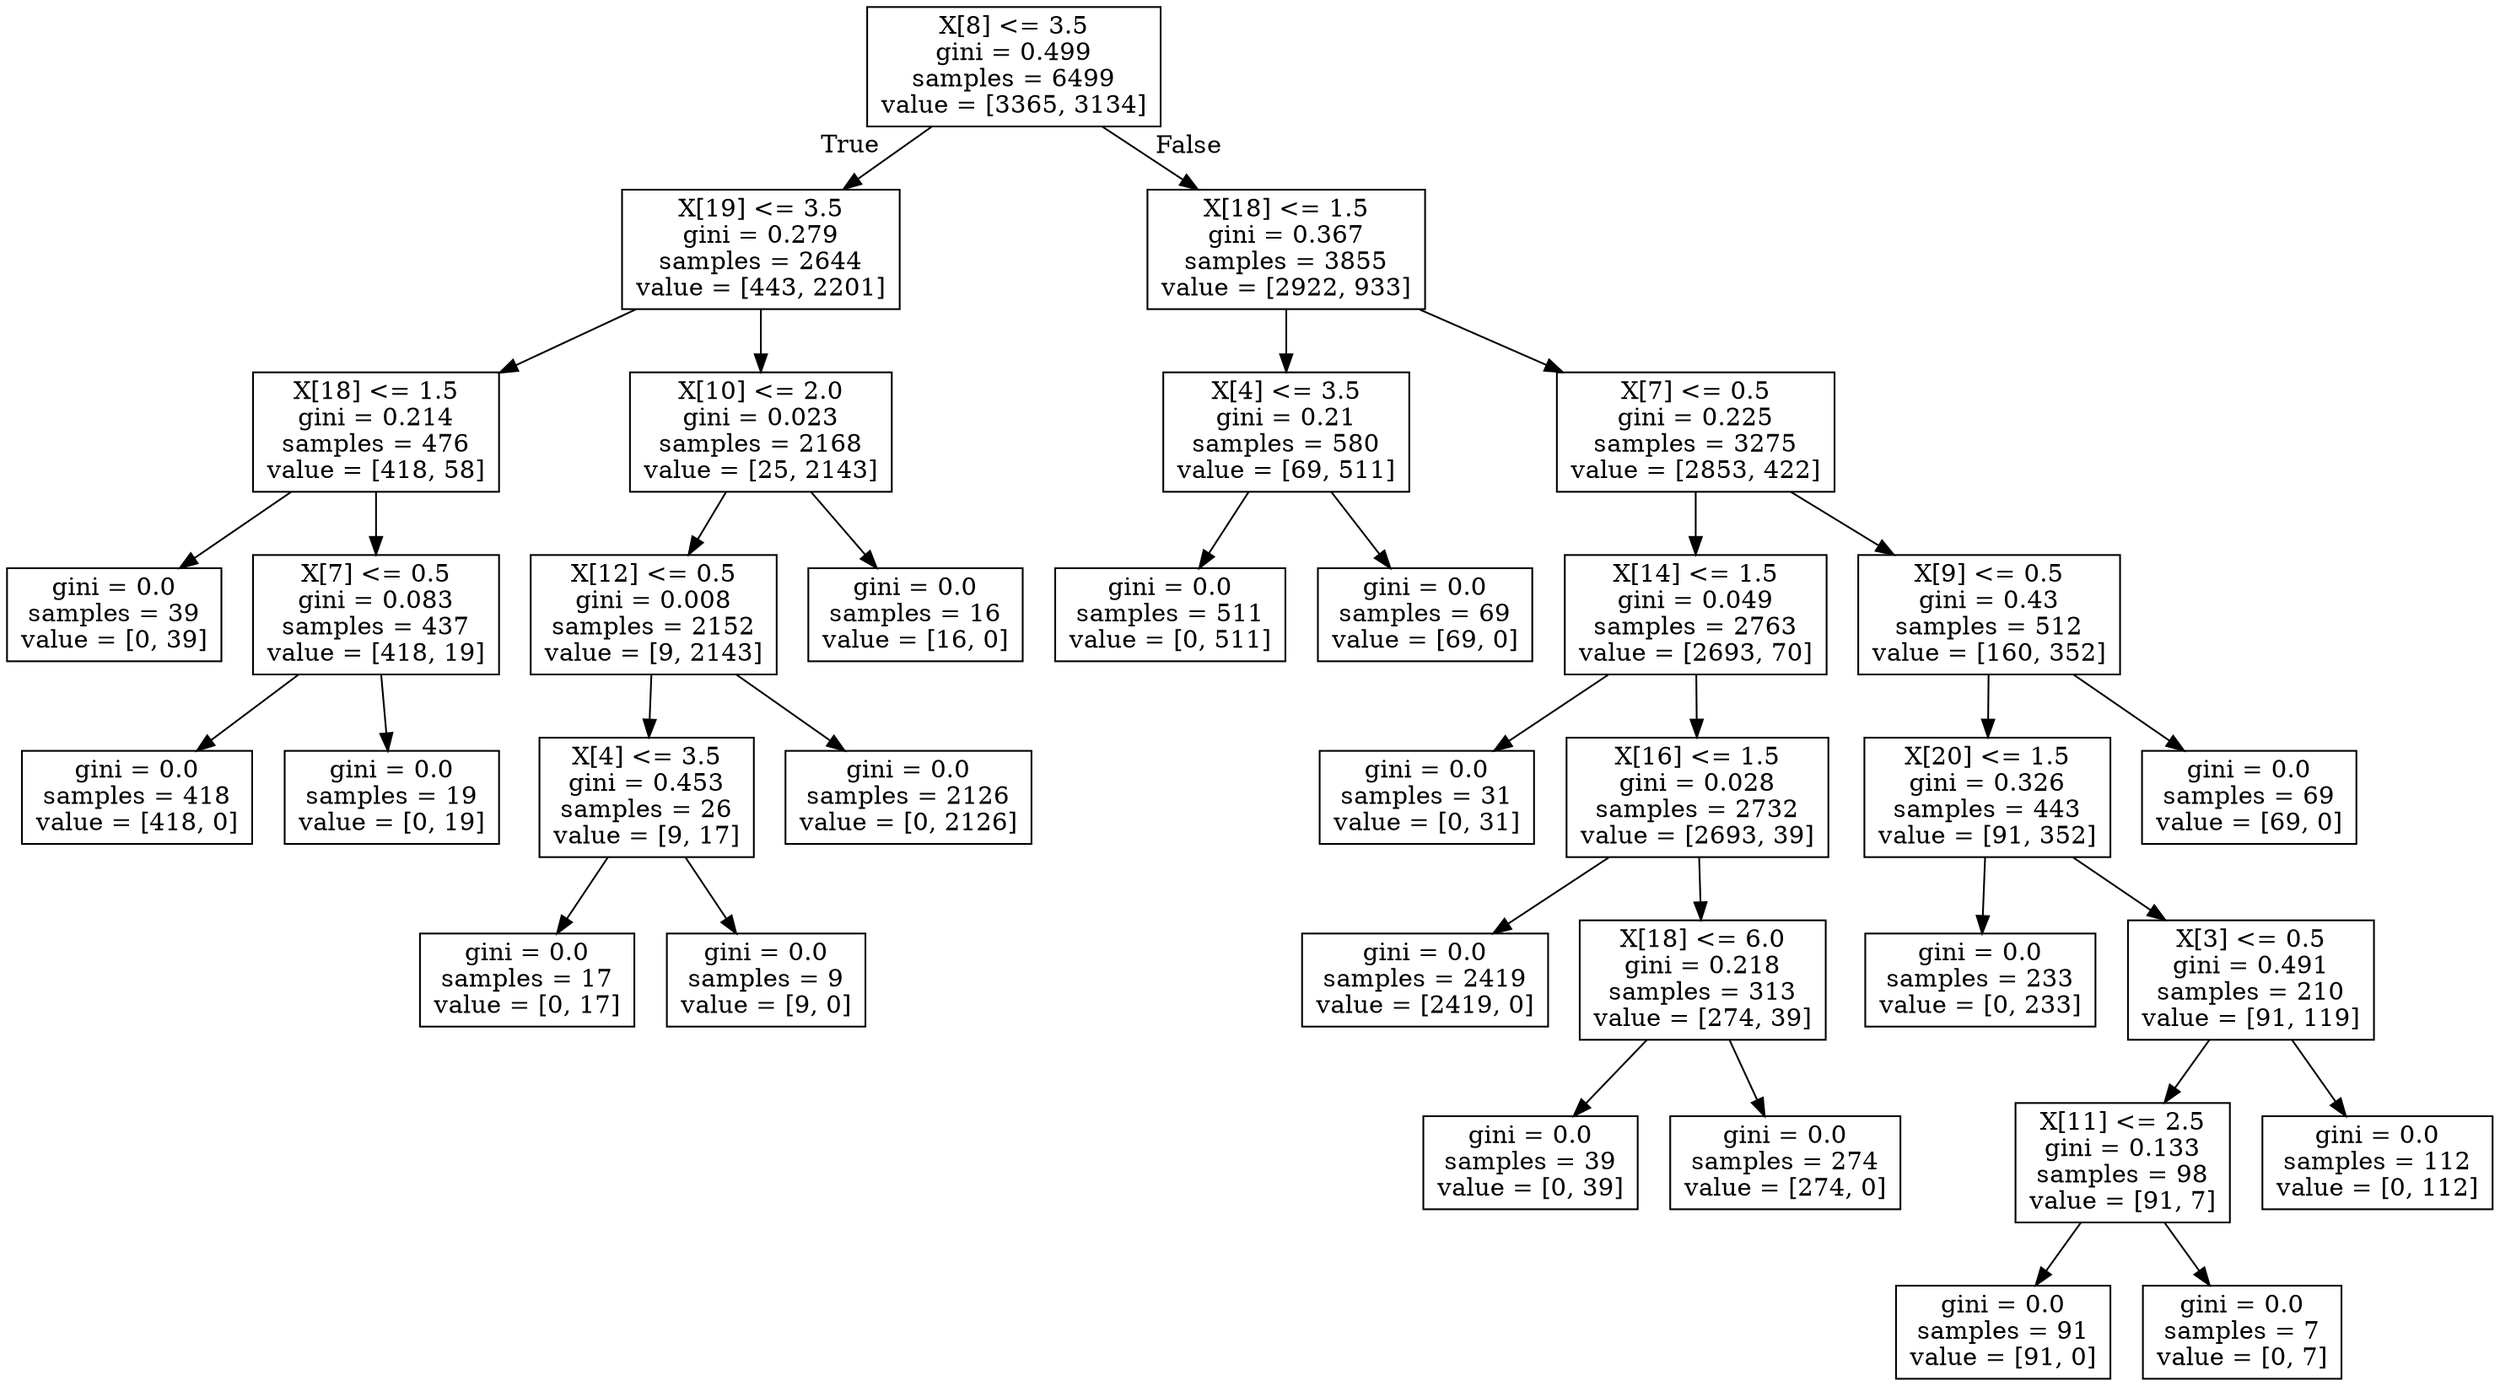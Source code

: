 digraph Tree {
node [shape=box] ;
0 [label="X[8] <= 3.5\ngini = 0.499\nsamples = 6499\nvalue = [3365, 3134]"] ;
1 [label="X[19] <= 3.5\ngini = 0.279\nsamples = 2644\nvalue = [443, 2201]"] ;
0 -> 1 [labeldistance=2.5, labelangle=45, headlabel="True"] ;
2 [label="X[18] <= 1.5\ngini = 0.214\nsamples = 476\nvalue = [418, 58]"] ;
1 -> 2 ;
3 [label="gini = 0.0\nsamples = 39\nvalue = [0, 39]"] ;
2 -> 3 ;
4 [label="X[7] <= 0.5\ngini = 0.083\nsamples = 437\nvalue = [418, 19]"] ;
2 -> 4 ;
5 [label="gini = 0.0\nsamples = 418\nvalue = [418, 0]"] ;
4 -> 5 ;
6 [label="gini = 0.0\nsamples = 19\nvalue = [0, 19]"] ;
4 -> 6 ;
7 [label="X[10] <= 2.0\ngini = 0.023\nsamples = 2168\nvalue = [25, 2143]"] ;
1 -> 7 ;
8 [label="X[12] <= 0.5\ngini = 0.008\nsamples = 2152\nvalue = [9, 2143]"] ;
7 -> 8 ;
9 [label="X[4] <= 3.5\ngini = 0.453\nsamples = 26\nvalue = [9, 17]"] ;
8 -> 9 ;
10 [label="gini = 0.0\nsamples = 17\nvalue = [0, 17]"] ;
9 -> 10 ;
11 [label="gini = 0.0\nsamples = 9\nvalue = [9, 0]"] ;
9 -> 11 ;
12 [label="gini = 0.0\nsamples = 2126\nvalue = [0, 2126]"] ;
8 -> 12 ;
13 [label="gini = 0.0\nsamples = 16\nvalue = [16, 0]"] ;
7 -> 13 ;
14 [label="X[18] <= 1.5\ngini = 0.367\nsamples = 3855\nvalue = [2922, 933]"] ;
0 -> 14 [labeldistance=2.5, labelangle=-45, headlabel="False"] ;
15 [label="X[4] <= 3.5\ngini = 0.21\nsamples = 580\nvalue = [69, 511]"] ;
14 -> 15 ;
16 [label="gini = 0.0\nsamples = 511\nvalue = [0, 511]"] ;
15 -> 16 ;
17 [label="gini = 0.0\nsamples = 69\nvalue = [69, 0]"] ;
15 -> 17 ;
18 [label="X[7] <= 0.5\ngini = 0.225\nsamples = 3275\nvalue = [2853, 422]"] ;
14 -> 18 ;
19 [label="X[14] <= 1.5\ngini = 0.049\nsamples = 2763\nvalue = [2693, 70]"] ;
18 -> 19 ;
20 [label="gini = 0.0\nsamples = 31\nvalue = [0, 31]"] ;
19 -> 20 ;
21 [label="X[16] <= 1.5\ngini = 0.028\nsamples = 2732\nvalue = [2693, 39]"] ;
19 -> 21 ;
22 [label="gini = 0.0\nsamples = 2419\nvalue = [2419, 0]"] ;
21 -> 22 ;
23 [label="X[18] <= 6.0\ngini = 0.218\nsamples = 313\nvalue = [274, 39]"] ;
21 -> 23 ;
24 [label="gini = 0.0\nsamples = 39\nvalue = [0, 39]"] ;
23 -> 24 ;
25 [label="gini = 0.0\nsamples = 274\nvalue = [274, 0]"] ;
23 -> 25 ;
26 [label="X[9] <= 0.5\ngini = 0.43\nsamples = 512\nvalue = [160, 352]"] ;
18 -> 26 ;
27 [label="X[20] <= 1.5\ngini = 0.326\nsamples = 443\nvalue = [91, 352]"] ;
26 -> 27 ;
28 [label="gini = 0.0\nsamples = 233\nvalue = [0, 233]"] ;
27 -> 28 ;
29 [label="X[3] <= 0.5\ngini = 0.491\nsamples = 210\nvalue = [91, 119]"] ;
27 -> 29 ;
30 [label="X[11] <= 2.5\ngini = 0.133\nsamples = 98\nvalue = [91, 7]"] ;
29 -> 30 ;
31 [label="gini = 0.0\nsamples = 91\nvalue = [91, 0]"] ;
30 -> 31 ;
32 [label="gini = 0.0\nsamples = 7\nvalue = [0, 7]"] ;
30 -> 32 ;
33 [label="gini = 0.0\nsamples = 112\nvalue = [0, 112]"] ;
29 -> 33 ;
34 [label="gini = 0.0\nsamples = 69\nvalue = [69, 0]"] ;
26 -> 34 ;
}
